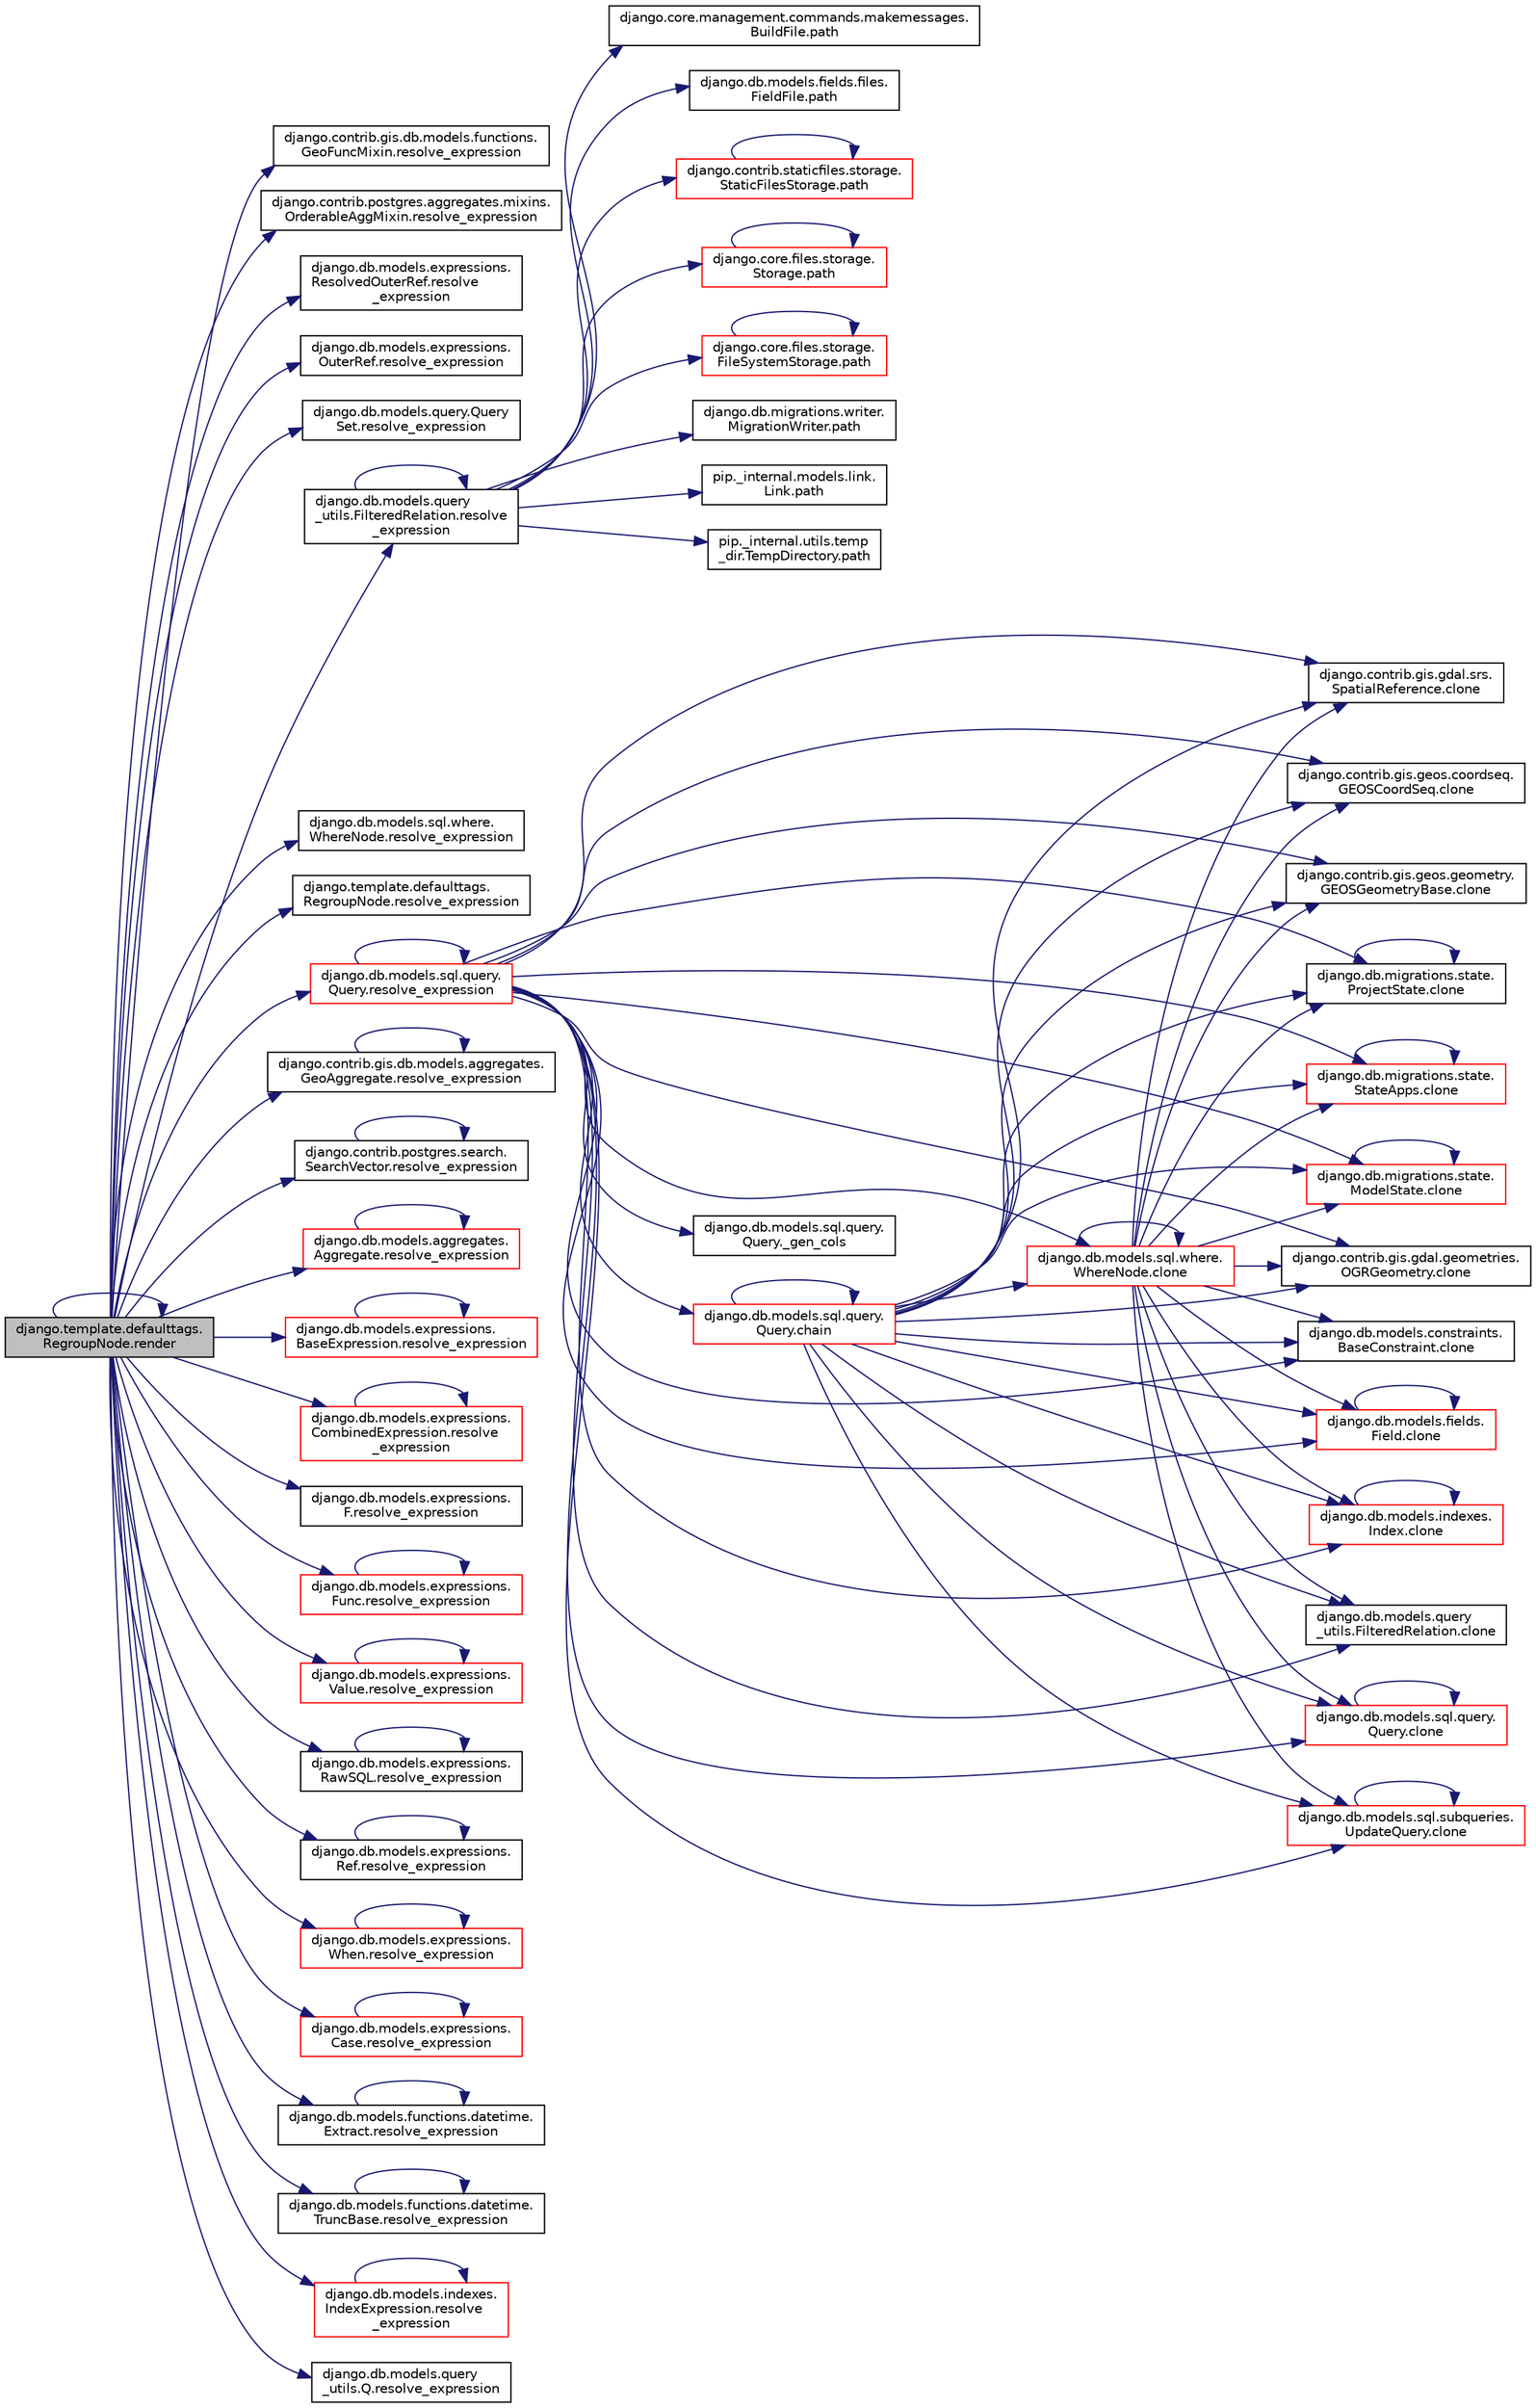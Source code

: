 digraph "django.template.defaulttags.RegroupNode.render"
{
 // LATEX_PDF_SIZE
  edge [fontname="Helvetica",fontsize="10",labelfontname="Helvetica",labelfontsize="10"];
  node [fontname="Helvetica",fontsize="10",shape=record];
  rankdir="LR";
  Node1 [label="django.template.defaulttags.\lRegroupNode.render",height=0.2,width=0.4,color="black", fillcolor="grey75", style="filled", fontcolor="black",tooltip=" "];
  Node1 -> Node1 [color="midnightblue",fontsize="10",style="solid",fontname="Helvetica"];
  Node1 -> Node2 [color="midnightblue",fontsize="10",style="solid",fontname="Helvetica"];
  Node2 [label="django.contrib.gis.db.models.functions.\lGeoFuncMixin.resolve_expression",height=0.2,width=0.4,color="black", fillcolor="white", style="filled",URL="$d4/d5c/classdjango_1_1contrib_1_1gis_1_1db_1_1models_1_1functions_1_1_geo_func_mixin.html#a4a7649ab1aa07a9bcd31a05bfeb8f447",tooltip=" "];
  Node1 -> Node3 [color="midnightblue",fontsize="10",style="solid",fontname="Helvetica"];
  Node3 [label="django.contrib.postgres.aggregates.mixins.\lOrderableAggMixin.resolve_expression",height=0.2,width=0.4,color="black", fillcolor="white", style="filled",URL="$d3/d05/classdjango_1_1contrib_1_1postgres_1_1aggregates_1_1mixins_1_1_orderable_agg_mixin.html#a586ffdd4a4428840fa54750b138fb1b8",tooltip=" "];
  Node1 -> Node4 [color="midnightblue",fontsize="10",style="solid",fontname="Helvetica"];
  Node4 [label="django.db.models.expressions.\lResolvedOuterRef.resolve\l_expression",height=0.2,width=0.4,color="black", fillcolor="white", style="filled",URL="$dd/dcb/classdjango_1_1db_1_1models_1_1expressions_1_1_resolved_outer_ref.html#a34a60aa43ed6625f528755c82fb6f732",tooltip=" "];
  Node1 -> Node5 [color="midnightblue",fontsize="10",style="solid",fontname="Helvetica"];
  Node5 [label="django.db.models.expressions.\lOuterRef.resolve_expression",height=0.2,width=0.4,color="black", fillcolor="white", style="filled",URL="$df/d4e/classdjango_1_1db_1_1models_1_1expressions_1_1_outer_ref.html#af160d7027c790fff07760fa2d1d88f03",tooltip=" "];
  Node1 -> Node6 [color="midnightblue",fontsize="10",style="solid",fontname="Helvetica"];
  Node6 [label="django.db.models.query.Query\lSet.resolve_expression",height=0.2,width=0.4,color="black", fillcolor="white", style="filled",URL="$dd/d94/classdjango_1_1db_1_1models_1_1query_1_1_query_set.html#aebd6312ec64c0e323fca3984b85edcd5",tooltip=" "];
  Node1 -> Node7 [color="midnightblue",fontsize="10",style="solid",fontname="Helvetica"];
  Node7 [label="django.db.models.query\l_utils.FilteredRelation.resolve\l_expression",height=0.2,width=0.4,color="black", fillcolor="white", style="filled",URL="$d0/d2b/classdjango_1_1db_1_1models_1_1query__utils_1_1_filtered_relation.html#ad4304eba69e6705f525dc4f73623e09d",tooltip=" "];
  Node7 -> Node8 [color="midnightblue",fontsize="10",style="solid",fontname="Helvetica"];
  Node8 [label="django.core.management.commands.makemessages.\lBuildFile.path",height=0.2,width=0.4,color="black", fillcolor="white", style="filled",URL="$d9/d7e/classdjango_1_1core_1_1management_1_1commands_1_1makemessages_1_1_build_file.html#ae5fae86bbb96ff1d0dd84996f79f75b1",tooltip=" "];
  Node7 -> Node9 [color="midnightblue",fontsize="10",style="solid",fontname="Helvetica"];
  Node9 [label="django.db.models.fields.files.\lFieldFile.path",height=0.2,width=0.4,color="black", fillcolor="white", style="filled",URL="$d8/d02/classdjango_1_1db_1_1models_1_1fields_1_1files_1_1_field_file.html#acf6db854742b9cd3a96deed595bbb916",tooltip=" "];
  Node7 -> Node10 [color="midnightblue",fontsize="10",style="solid",fontname="Helvetica"];
  Node10 [label="django.contrib.staticfiles.storage.\lStaticFilesStorage.path",height=0.2,width=0.4,color="red", fillcolor="white", style="filled",URL="$de/db9/classdjango_1_1contrib_1_1staticfiles_1_1storage_1_1_static_files_storage.html#a05b94710221f618ad88b3803a0ff5bde",tooltip=" "];
  Node10 -> Node10 [color="midnightblue",fontsize="10",style="solid",fontname="Helvetica"];
  Node7 -> Node17 [color="midnightblue",fontsize="10",style="solid",fontname="Helvetica"];
  Node17 [label="django.core.files.storage.\lStorage.path",height=0.2,width=0.4,color="red", fillcolor="white", style="filled",URL="$dc/dad/classdjango_1_1core_1_1files_1_1storage_1_1_storage.html#a17377b94f5001b6066439509777a1ac8",tooltip=" "];
  Node17 -> Node17 [color="midnightblue",fontsize="10",style="solid",fontname="Helvetica"];
  Node7 -> Node22 [color="midnightblue",fontsize="10",style="solid",fontname="Helvetica"];
  Node22 [label="django.core.files.storage.\lFileSystemStorage.path",height=0.2,width=0.4,color="red", fillcolor="white", style="filled",URL="$db/da8/classdjango_1_1core_1_1files_1_1storage_1_1_file_system_storage.html#a0720d398ae6ba15a3e95148f61fb27f6",tooltip=" "];
  Node22 -> Node22 [color="midnightblue",fontsize="10",style="solid",fontname="Helvetica"];
  Node7 -> Node23 [color="midnightblue",fontsize="10",style="solid",fontname="Helvetica"];
  Node23 [label="django.db.migrations.writer.\lMigrationWriter.path",height=0.2,width=0.4,color="black", fillcolor="white", style="filled",URL="$db/ddf/classdjango_1_1db_1_1migrations_1_1writer_1_1_migration_writer.html#aebead8ed3144ce844c82c6645c0e1c8f",tooltip=" "];
  Node7 -> Node24 [color="midnightblue",fontsize="10",style="solid",fontname="Helvetica"];
  Node24 [label="pip._internal.models.link.\lLink.path",height=0.2,width=0.4,color="black", fillcolor="white", style="filled",URL="$de/da5/classpip_1_1__internal_1_1models_1_1link_1_1_link.html#a30f454216dcb615e3ed986238490f180",tooltip=" "];
  Node7 -> Node25 [color="midnightblue",fontsize="10",style="solid",fontname="Helvetica"];
  Node25 [label="pip._internal.utils.temp\l_dir.TempDirectory.path",height=0.2,width=0.4,color="black", fillcolor="white", style="filled",URL="$d8/d0b/classpip_1_1__internal_1_1utils_1_1temp__dir_1_1_temp_directory.html#a4254ada0d1dd48d528785750384678e8",tooltip=" "];
  Node7 -> Node7 [color="midnightblue",fontsize="10",style="solid",fontname="Helvetica"];
  Node1 -> Node26 [color="midnightblue",fontsize="10",style="solid",fontname="Helvetica"];
  Node26 [label="django.db.models.sql.where.\lWhereNode.resolve_expression",height=0.2,width=0.4,color="black", fillcolor="white", style="filled",URL="$db/da3/classdjango_1_1db_1_1models_1_1sql_1_1where_1_1_where_node.html#a569e12899c4d20108338fdbb45d56e5d",tooltip=" "];
  Node1 -> Node27 [color="midnightblue",fontsize="10",style="solid",fontname="Helvetica"];
  Node27 [label="django.template.defaulttags.\lRegroupNode.resolve_expression",height=0.2,width=0.4,color="black", fillcolor="white", style="filled",URL="$da/d86/classdjango_1_1template_1_1defaulttags_1_1_regroup_node.html#af6a3438ac76a5ecd38033e683fd04438",tooltip=" "];
  Node1 -> Node28 [color="midnightblue",fontsize="10",style="solid",fontname="Helvetica"];
  Node28 [label="django.db.models.sql.query.\lQuery.resolve_expression",height=0.2,width=0.4,color="red", fillcolor="white", style="filled",URL="$d6/d30/classdjango_1_1db_1_1models_1_1sql_1_1query_1_1_query.html#a9e8ca457b39c8f73a40d5ab53980fe1b",tooltip=" "];
  Node28 -> Node29 [color="midnightblue",fontsize="10",style="solid",fontname="Helvetica"];
  Node29 [label="django.db.models.sql.query.\lQuery._gen_cols",height=0.2,width=0.4,color="black", fillcolor="white", style="filled",URL="$d6/d30/classdjango_1_1db_1_1models_1_1sql_1_1query_1_1_query.html#a16e7fd53b2ecd6cb52deb878ed6af852",tooltip=" "];
  Node28 -> Node30 [color="midnightblue",fontsize="10",style="solid",fontname="Helvetica"];
  Node30 [label="django.db.models.sql.query.\lQuery.chain",height=0.2,width=0.4,color="red", fillcolor="white", style="filled",URL="$d6/d30/classdjango_1_1db_1_1models_1_1sql_1_1query_1_1_query.html#a37be68b6aa70388830ba40dcf69226e0",tooltip=" "];
  Node30 -> Node30 [color="midnightblue",fontsize="10",style="solid",fontname="Helvetica"];
  Node30 -> Node38 [color="midnightblue",fontsize="10",style="solid",fontname="Helvetica"];
  Node38 [label="django.contrib.gis.gdal.geometries.\lOGRGeometry.clone",height=0.2,width=0.4,color="black", fillcolor="white", style="filled",URL="$dd/d78/classdjango_1_1contrib_1_1gis_1_1gdal_1_1geometries_1_1_o_g_r_geometry.html#aa632a5e07e0facf26b59c993c332b863",tooltip=" "];
  Node30 -> Node39 [color="midnightblue",fontsize="10",style="solid",fontname="Helvetica"];
  Node39 [label="django.contrib.gis.gdal.srs.\lSpatialReference.clone",height=0.2,width=0.4,color="black", fillcolor="white", style="filled",URL="$d7/dda/classdjango_1_1contrib_1_1gis_1_1gdal_1_1srs_1_1_spatial_reference.html#ab518a573c006e7fd51d3c611f1e3d5d1",tooltip=" "];
  Node30 -> Node40 [color="midnightblue",fontsize="10",style="solid",fontname="Helvetica"];
  Node40 [label="django.contrib.gis.geos.coordseq.\lGEOSCoordSeq.clone",height=0.2,width=0.4,color="black", fillcolor="white", style="filled",URL="$d5/d0c/classdjango_1_1contrib_1_1gis_1_1geos_1_1coordseq_1_1_g_e_o_s_coord_seq.html#aa6bb2cfdaa60bf19cc387c4ab5747e79",tooltip=" "];
  Node30 -> Node41 [color="midnightblue",fontsize="10",style="solid",fontname="Helvetica"];
  Node41 [label="django.contrib.gis.geos.geometry.\lGEOSGeometryBase.clone",height=0.2,width=0.4,color="black", fillcolor="white", style="filled",URL="$d0/d97/classdjango_1_1contrib_1_1gis_1_1geos_1_1geometry_1_1_g_e_o_s_geometry_base.html#aaf92d5e776a1fedcb39b52a36e4dabb1",tooltip=" "];
  Node30 -> Node42 [color="midnightblue",fontsize="10",style="solid",fontname="Helvetica"];
  Node42 [label="django.db.migrations.state.\lProjectState.clone",height=0.2,width=0.4,color="black", fillcolor="white", style="filled",URL="$de/db2/classdjango_1_1db_1_1migrations_1_1state_1_1_project_state.html#a22b8c0c95a34494529722755f2f7fb08",tooltip=" "];
  Node42 -> Node42 [color="midnightblue",fontsize="10",style="solid",fontname="Helvetica"];
  Node30 -> Node43 [color="midnightblue",fontsize="10",style="solid",fontname="Helvetica"];
  Node43 [label="django.db.migrations.state.\lStateApps.clone",height=0.2,width=0.4,color="red", fillcolor="white", style="filled",URL="$d3/d9a/classdjango_1_1db_1_1migrations_1_1state_1_1_state_apps.html#a821944752bc7080daff8c38bb20e3943",tooltip=" "];
  Node43 -> Node43 [color="midnightblue",fontsize="10",style="solid",fontname="Helvetica"];
  Node30 -> Node1531 [color="midnightblue",fontsize="10",style="solid",fontname="Helvetica"];
  Node1531 [label="django.db.migrations.state.\lModelState.clone",height=0.2,width=0.4,color="red", fillcolor="white", style="filled",URL="$d1/d62/classdjango_1_1db_1_1migrations_1_1state_1_1_model_state.html#ab5feb03ae6d22923dd5029a5cfb8abb0",tooltip=" "];
  Node1531 -> Node1531 [color="midnightblue",fontsize="10",style="solid",fontname="Helvetica"];
  Node30 -> Node1579 [color="midnightblue",fontsize="10",style="solid",fontname="Helvetica"];
  Node1579 [label="django.db.models.constraints.\lBaseConstraint.clone",height=0.2,width=0.4,color="black", fillcolor="white", style="filled",URL="$da/d8b/classdjango_1_1db_1_1models_1_1constraints_1_1_base_constraint.html#aa8f687025c9ab3afd1c3e0be4aeb38e5",tooltip=" "];
  Node30 -> Node1580 [color="midnightblue",fontsize="10",style="solid",fontname="Helvetica"];
  Node1580 [label="django.db.models.fields.\lField.clone",height=0.2,width=0.4,color="red", fillcolor="white", style="filled",URL="$db/d75/classdjango_1_1db_1_1models_1_1fields_1_1_field.html#ae8df23501cdf746b169871b4c3b8fd68",tooltip=" "];
  Node1580 -> Node1580 [color="midnightblue",fontsize="10",style="solid",fontname="Helvetica"];
  Node30 -> Node1846 [color="midnightblue",fontsize="10",style="solid",fontname="Helvetica"];
  Node1846 [label="django.db.models.indexes.\lIndex.clone",height=0.2,width=0.4,color="red", fillcolor="white", style="filled",URL="$d9/de5/classdjango_1_1db_1_1models_1_1indexes_1_1_index.html#a4a72c5cec1fcccfa88858c5605fb6a3d",tooltip=" "];
  Node1846 -> Node1846 [color="midnightblue",fontsize="10",style="solid",fontname="Helvetica"];
  Node30 -> Node1847 [color="midnightblue",fontsize="10",style="solid",fontname="Helvetica"];
  Node1847 [label="django.db.models.query\l_utils.FilteredRelation.clone",height=0.2,width=0.4,color="black", fillcolor="white", style="filled",URL="$d0/d2b/classdjango_1_1db_1_1models_1_1query__utils_1_1_filtered_relation.html#a9f4dae850af9de18248db090365c8ae6",tooltip=" "];
  Node30 -> Node1848 [color="midnightblue",fontsize="10",style="solid",fontname="Helvetica"];
  Node1848 [label="django.db.models.sql.query.\lQuery.clone",height=0.2,width=0.4,color="red", fillcolor="white", style="filled",URL="$d6/d30/classdjango_1_1db_1_1models_1_1sql_1_1query_1_1_query.html#a1a0da276f10cd0bf92b0b5c038210ec0",tooltip=" "];
  Node1848 -> Node1848 [color="midnightblue",fontsize="10",style="solid",fontname="Helvetica"];
  Node30 -> Node1852 [color="midnightblue",fontsize="10",style="solid",fontname="Helvetica"];
  Node1852 [label="django.db.models.sql.subqueries.\lUpdateQuery.clone",height=0.2,width=0.4,color="red", fillcolor="white", style="filled",URL="$d5/de4/classdjango_1_1db_1_1models_1_1sql_1_1subqueries_1_1_update_query.html#aa27f04cebfd03635df399ef4c8a4b203",tooltip=" "];
  Node1852 -> Node1852 [color="midnightblue",fontsize="10",style="solid",fontname="Helvetica"];
  Node30 -> Node1881 [color="midnightblue",fontsize="10",style="solid",fontname="Helvetica"];
  Node1881 [label="django.db.models.sql.where.\lWhereNode.clone",height=0.2,width=0.4,color="red", fillcolor="white", style="filled",URL="$db/da3/classdjango_1_1db_1_1models_1_1sql_1_1where_1_1_where_node.html#aa169773c5fb2dda662bec5946ed79263",tooltip=" "];
  Node1881 -> Node38 [color="midnightblue",fontsize="10",style="solid",fontname="Helvetica"];
  Node1881 -> Node39 [color="midnightblue",fontsize="10",style="solid",fontname="Helvetica"];
  Node1881 -> Node40 [color="midnightblue",fontsize="10",style="solid",fontname="Helvetica"];
  Node1881 -> Node41 [color="midnightblue",fontsize="10",style="solid",fontname="Helvetica"];
  Node1881 -> Node42 [color="midnightblue",fontsize="10",style="solid",fontname="Helvetica"];
  Node1881 -> Node43 [color="midnightblue",fontsize="10",style="solid",fontname="Helvetica"];
  Node1881 -> Node1531 [color="midnightblue",fontsize="10",style="solid",fontname="Helvetica"];
  Node1881 -> Node1579 [color="midnightblue",fontsize="10",style="solid",fontname="Helvetica"];
  Node1881 -> Node1580 [color="midnightblue",fontsize="10",style="solid",fontname="Helvetica"];
  Node1881 -> Node1846 [color="midnightblue",fontsize="10",style="solid",fontname="Helvetica"];
  Node1881 -> Node1847 [color="midnightblue",fontsize="10",style="solid",fontname="Helvetica"];
  Node1881 -> Node1848 [color="midnightblue",fontsize="10",style="solid",fontname="Helvetica"];
  Node1881 -> Node1852 [color="midnightblue",fontsize="10",style="solid",fontname="Helvetica"];
  Node1881 -> Node1881 [color="midnightblue",fontsize="10",style="solid",fontname="Helvetica"];
  Node28 -> Node38 [color="midnightblue",fontsize="10",style="solid",fontname="Helvetica"];
  Node28 -> Node39 [color="midnightblue",fontsize="10",style="solid",fontname="Helvetica"];
  Node28 -> Node40 [color="midnightblue",fontsize="10",style="solid",fontname="Helvetica"];
  Node28 -> Node41 [color="midnightblue",fontsize="10",style="solid",fontname="Helvetica"];
  Node28 -> Node42 [color="midnightblue",fontsize="10",style="solid",fontname="Helvetica"];
  Node28 -> Node43 [color="midnightblue",fontsize="10",style="solid",fontname="Helvetica"];
  Node28 -> Node1531 [color="midnightblue",fontsize="10",style="solid",fontname="Helvetica"];
  Node28 -> Node1579 [color="midnightblue",fontsize="10",style="solid",fontname="Helvetica"];
  Node28 -> Node1580 [color="midnightblue",fontsize="10",style="solid",fontname="Helvetica"];
  Node28 -> Node1846 [color="midnightblue",fontsize="10",style="solid",fontname="Helvetica"];
  Node28 -> Node1847 [color="midnightblue",fontsize="10",style="solid",fontname="Helvetica"];
  Node28 -> Node1848 [color="midnightblue",fontsize="10",style="solid",fontname="Helvetica"];
  Node28 -> Node1852 [color="midnightblue",fontsize="10",style="solid",fontname="Helvetica"];
  Node28 -> Node1881 [color="midnightblue",fontsize="10",style="solid",fontname="Helvetica"];
  Node28 -> Node28 [color="midnightblue",fontsize="10",style="solid",fontname="Helvetica"];
  Node1 -> Node5545 [color="midnightblue",fontsize="10",style="solid",fontname="Helvetica"];
  Node5545 [label="django.contrib.gis.db.models.aggregates.\lGeoAggregate.resolve_expression",height=0.2,width=0.4,color="black", fillcolor="white", style="filled",URL="$df/dbe/classdjango_1_1contrib_1_1gis_1_1db_1_1models_1_1aggregates_1_1_geo_aggregate.html#aff28d2e0df62eacfdda3a13cc42929ca",tooltip=" "];
  Node5545 -> Node5545 [color="midnightblue",fontsize="10",style="solid",fontname="Helvetica"];
  Node1 -> Node5546 [color="midnightblue",fontsize="10",style="solid",fontname="Helvetica"];
  Node5546 [label="django.contrib.postgres.search.\lSearchVector.resolve_expression",height=0.2,width=0.4,color="black", fillcolor="white", style="filled",URL="$d3/d9b/classdjango_1_1contrib_1_1postgres_1_1search_1_1_search_vector.html#a85b56d98effffcc5ae139d1cf5a087c7",tooltip=" "];
  Node5546 -> Node5546 [color="midnightblue",fontsize="10",style="solid",fontname="Helvetica"];
  Node1 -> Node5547 [color="midnightblue",fontsize="10",style="solid",fontname="Helvetica"];
  Node5547 [label="django.db.models.aggregates.\lAggregate.resolve_expression",height=0.2,width=0.4,color="red", fillcolor="white", style="filled",URL="$d7/d0c/classdjango_1_1db_1_1models_1_1aggregates_1_1_aggregate.html#af01f19f273c47ee8225d50465a384703",tooltip=" "];
  Node5547 -> Node5547 [color="midnightblue",fontsize="10",style="solid",fontname="Helvetica"];
  Node1 -> Node5548 [color="midnightblue",fontsize="10",style="solid",fontname="Helvetica"];
  Node5548 [label="django.db.models.expressions.\lBaseExpression.resolve_expression",height=0.2,width=0.4,color="red", fillcolor="white", style="filled",URL="$de/d6b/classdjango_1_1db_1_1models_1_1expressions_1_1_base_expression.html#aa13750acce26e49830dd7f797f938bdc",tooltip=" "];
  Node5548 -> Node5548 [color="midnightblue",fontsize="10",style="solid",fontname="Helvetica"];
  Node1 -> Node5559 [color="midnightblue",fontsize="10",style="solid",fontname="Helvetica"];
  Node5559 [label="django.db.models.expressions.\lCombinedExpression.resolve\l_expression",height=0.2,width=0.4,color="red", fillcolor="white", style="filled",URL="$dc/d12/classdjango_1_1db_1_1models_1_1expressions_1_1_combined_expression.html#a48f503b2ffb0cf67a3064f0cfab1f191",tooltip=" "];
  Node5559 -> Node5559 [color="midnightblue",fontsize="10",style="solid",fontname="Helvetica"];
  Node1 -> Node5561 [color="midnightblue",fontsize="10",style="solid",fontname="Helvetica"];
  Node5561 [label="django.db.models.expressions.\lF.resolve_expression",height=0.2,width=0.4,color="black", fillcolor="white", style="filled",URL="$de/d2d/classdjango_1_1db_1_1models_1_1expressions_1_1_f.html#a1578df3b7c485e2de566c1d9804e8f7b",tooltip=" "];
  Node1 -> Node5562 [color="midnightblue",fontsize="10",style="solid",fontname="Helvetica"];
  Node5562 [label="django.db.models.expressions.\lFunc.resolve_expression",height=0.2,width=0.4,color="red", fillcolor="white", style="filled",URL="$d8/d57/classdjango_1_1db_1_1models_1_1expressions_1_1_func.html#ad831ab3b8c4ec8e2c9ea0353d6790d38",tooltip=" "];
  Node5562 -> Node5562 [color="midnightblue",fontsize="10",style="solid",fontname="Helvetica"];
  Node1 -> Node5563 [color="midnightblue",fontsize="10",style="solid",fontname="Helvetica"];
  Node5563 [label="django.db.models.expressions.\lValue.resolve_expression",height=0.2,width=0.4,color="red", fillcolor="white", style="filled",URL="$d7/d08/classdjango_1_1db_1_1models_1_1expressions_1_1_value.html#ac8ce48b3bce4afe27ddcf44b34934e8e",tooltip=" "];
  Node5563 -> Node5563 [color="midnightblue",fontsize="10",style="solid",fontname="Helvetica"];
  Node1 -> Node5564 [color="midnightblue",fontsize="10",style="solid",fontname="Helvetica"];
  Node5564 [label="django.db.models.expressions.\lRawSQL.resolve_expression",height=0.2,width=0.4,color="black", fillcolor="white", style="filled",URL="$d1/da8/classdjango_1_1db_1_1models_1_1expressions_1_1_raw_s_q_l.html#a7125ab648f65e5b8c58d4f112c617e7a",tooltip=" "];
  Node5564 -> Node5564 [color="midnightblue",fontsize="10",style="solid",fontname="Helvetica"];
  Node1 -> Node5565 [color="midnightblue",fontsize="10",style="solid",fontname="Helvetica"];
  Node5565 [label="django.db.models.expressions.\lRef.resolve_expression",height=0.2,width=0.4,color="black", fillcolor="white", style="filled",URL="$d4/d65/classdjango_1_1db_1_1models_1_1expressions_1_1_ref.html#a3f9a32216feb06c6337c7db8c26d5e61",tooltip=" "];
  Node5565 -> Node5565 [color="midnightblue",fontsize="10",style="solid",fontname="Helvetica"];
  Node1 -> Node5566 [color="midnightblue",fontsize="10",style="solid",fontname="Helvetica"];
  Node5566 [label="django.db.models.expressions.\lWhen.resolve_expression",height=0.2,width=0.4,color="red", fillcolor="white", style="filled",URL="$d6/dd5/classdjango_1_1db_1_1models_1_1expressions_1_1_when.html#a0a28feb711df427e6c0eae219e5b5981",tooltip=" "];
  Node5566 -> Node5566 [color="midnightblue",fontsize="10",style="solid",fontname="Helvetica"];
  Node1 -> Node5567 [color="midnightblue",fontsize="10",style="solid",fontname="Helvetica"];
  Node5567 [label="django.db.models.expressions.\lCase.resolve_expression",height=0.2,width=0.4,color="red", fillcolor="white", style="filled",URL="$dc/dfd/classdjango_1_1db_1_1models_1_1expressions_1_1_case.html#a54427dcdbedead4176f05b34572e85ad",tooltip=" "];
  Node5567 -> Node5567 [color="midnightblue",fontsize="10",style="solid",fontname="Helvetica"];
  Node1 -> Node5568 [color="midnightblue",fontsize="10",style="solid",fontname="Helvetica"];
  Node5568 [label="django.db.models.functions.datetime.\lExtract.resolve_expression",height=0.2,width=0.4,color="black", fillcolor="white", style="filled",URL="$d4/de6/classdjango_1_1db_1_1models_1_1functions_1_1datetime_1_1_extract.html#aeb6d39c09f71cfc98e3cf85592d805ed",tooltip=" "];
  Node5568 -> Node5568 [color="midnightblue",fontsize="10",style="solid",fontname="Helvetica"];
  Node1 -> Node5569 [color="midnightblue",fontsize="10",style="solid",fontname="Helvetica"];
  Node5569 [label="django.db.models.functions.datetime.\lTruncBase.resolve_expression",height=0.2,width=0.4,color="black", fillcolor="white", style="filled",URL="$d8/d14/classdjango_1_1db_1_1models_1_1functions_1_1datetime_1_1_trunc_base.html#a313ec0958f1c6b0b2f19349e7c5b6ae7",tooltip=" "];
  Node5569 -> Node5569 [color="midnightblue",fontsize="10",style="solid",fontname="Helvetica"];
  Node1 -> Node5570 [color="midnightblue",fontsize="10",style="solid",fontname="Helvetica"];
  Node5570 [label="django.db.models.indexes.\lIndexExpression.resolve\l_expression",height=0.2,width=0.4,color="red", fillcolor="white", style="filled",URL="$df/d4f/classdjango_1_1db_1_1models_1_1indexes_1_1_index_expression.html#ae39ac90454fba3ff53ac2d342cd5feea",tooltip=" "];
  Node5570 -> Node5570 [color="midnightblue",fontsize="10",style="solid",fontname="Helvetica"];
  Node1 -> Node5705 [color="midnightblue",fontsize="10",style="solid",fontname="Helvetica"];
  Node5705 [label="django.db.models.query\l_utils.Q.resolve_expression",height=0.2,width=0.4,color="black", fillcolor="white", style="filled",URL="$d9/dcc/classdjango_1_1db_1_1models_1_1query__utils_1_1_q.html#a478efa56eef9cb3367c39d74f0133ef1",tooltip=" "];
}
